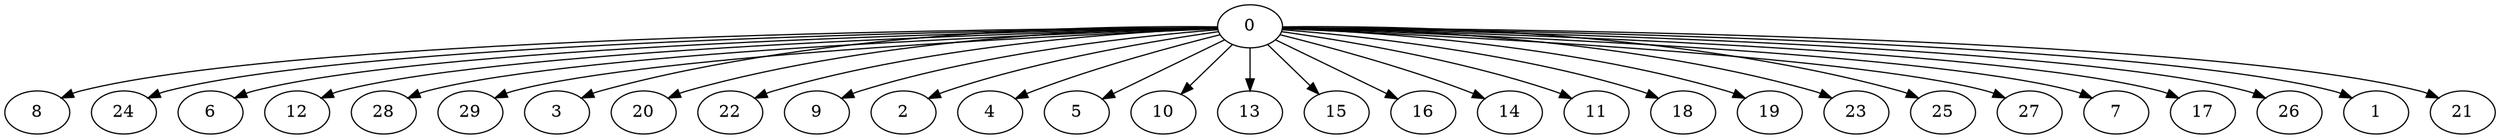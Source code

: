digraph "Fork_Nodes_30_CCR_1.04_WeightType_Random" {
	graph ["Duplicate states"=0,
		GraphType=Fork,
		"Max states in OPEN"=0,
		Modes="120000ms; topo-ordered tasks, ; Pruning: task equivalence, fixed order ready list, ; F-value: ; Optimisation: best schedule length (\
SL) optimisation on equal, ",
		NumberOfTasks=30,
		"Pruned using list schedule length"=7988290,
		"States removed from OPEN"=0,
		TargetSystem="Homogeneous-2",
		"Time to schedule (ms)"=6976,
		"Total idle time"=7,
		"Total schedule length"=92,
		"Total sequential time"=176,
		"Total states created"=27838202
	];
	0	["Finish time"=5,
		Processor=0,
		"Start time"=0,
		Weight=5];
	8	["Finish time"=34,
		Processor=0,
		"Start time"=24,
		Weight=10];
	0 -> 8	[Weight=5];
	24	["Finish time"=37,
		Processor=1,
		"Start time"=27,
		Weight=10];
	0 -> 24	[Weight=4];
	6	["Finish time"=61,
		Processor=0,
		"Start time"=52,
		Weight=9];
	0 -> 6	[Weight=9];
	12	["Finish time"=70,
		Processor=0,
		"Start time"=61,
		Weight=9];
	0 -> 12	[Weight=9];
	28	["Finish time"=79,
		Processor=0,
		"Start time"=70,
		Weight=9];
	0 -> 28	[Weight=9];
	29	["Finish time"=65,
		Processor=1,
		"Start time"=56,
		Weight=9];
	0 -> 29	[Weight=8];
	3	["Finish time"=79,
		Processor=1,
		"Start time"=71,
		Weight=8];
	0 -> 3	[Weight=9];
	20	["Finish time"=27,
		Processor=1,
		"Start time"=19,
		Weight=8];
	0 -> 20	[Weight=3];
	22	["Finish time"=45,
		Processor=1,
		"Start time"=37,
		Weight=8];
	0 -> 22	[Weight=4];
	9	["Finish time"=86,
		Processor=1,
		"Start time"=79,
		Weight=7];
	0 -> 9	[Weight=9];
	2	["Finish time"=56,
		Processor=1,
		"Start time"=50,
		Weight=6];
	0 -> 2	[Weight=7];
	4	["Finish time"=71,
		Processor=1,
		"Start time"=65,
		Weight=6];
	0 -> 4	[Weight=8];
	5	["Finish time"=13,
		Processor=1,
		"Start time"=7,
		Weight=6];
	0 -> 5	[Weight=2];
	10	["Finish time"=92,
		Processor=1,
		"Start time"=86,
		Weight=6];
	0 -> 10	[Weight=9];
	13	["Finish time"=19,
		Processor=1,
		"Start time"=13,
		Weight=6];
	0 -> 13	[Weight=2];
	15	["Finish time"=91,
		Processor=0,
		"Start time"=85,
		Weight=6];
	0 -> 15	[Weight=10];
	16	["Finish time"=20,
		Processor=0,
		"Start time"=14,
		Weight=6];
	0 -> 16	[Weight=4];
	14	["Finish time"=50,
		Processor=1,
		"Start time"=45,
		Weight=5];
	0 -> 14	[Weight=6];
	11	["Finish time"=45,
		Processor=0,
		"Start time"=41,
		Weight=4];
	0 -> 11	[Weight=8];
	18	["Finish time"=9,
		Processor=0,
		"Start time"=5,
		Weight=4];
	0 -> 18	[Weight=2];
	19	["Finish time"=83,
		Processor=0,
		"Start time"=79,
		Weight=4];
	0 -> 19	[Weight=9];
	23	["Finish time"=49,
		Processor=0,
		"Start time"=45,
		Weight=4];
	0 -> 23	[Weight=8];
	25	["Finish time"=38,
		Processor=0,
		"Start time"=34,
		Weight=4];
	0 -> 25	[Weight=6];
	27	["Finish time"=24,
		Processor=0,
		"Start time"=20,
		Weight=4];
	0 -> 27	[Weight=4];
	7	["Finish time"=12,
		Processor=0,
		"Start time"=9,
		Weight=3];
	0 -> 7	[Weight=3];
	17	["Finish time"=52,
		Processor=0,
		"Start time"=49,
		Weight=3];
	0 -> 17	[Weight=8];
	26	["Finish time"=41,
		Processor=0,
		"Start time"=38,
		Weight=3];
	0 -> 26	[Weight=6];
	1	["Finish time"=14,
		Processor=0,
		"Start time"=12,
		Weight=2];
	0 -> 1	[Weight=3];
	21	["Finish time"=85,
		Processor=0,
		"Start time"=83,
		Weight=2];
	0 -> 21	[Weight=9];
}

